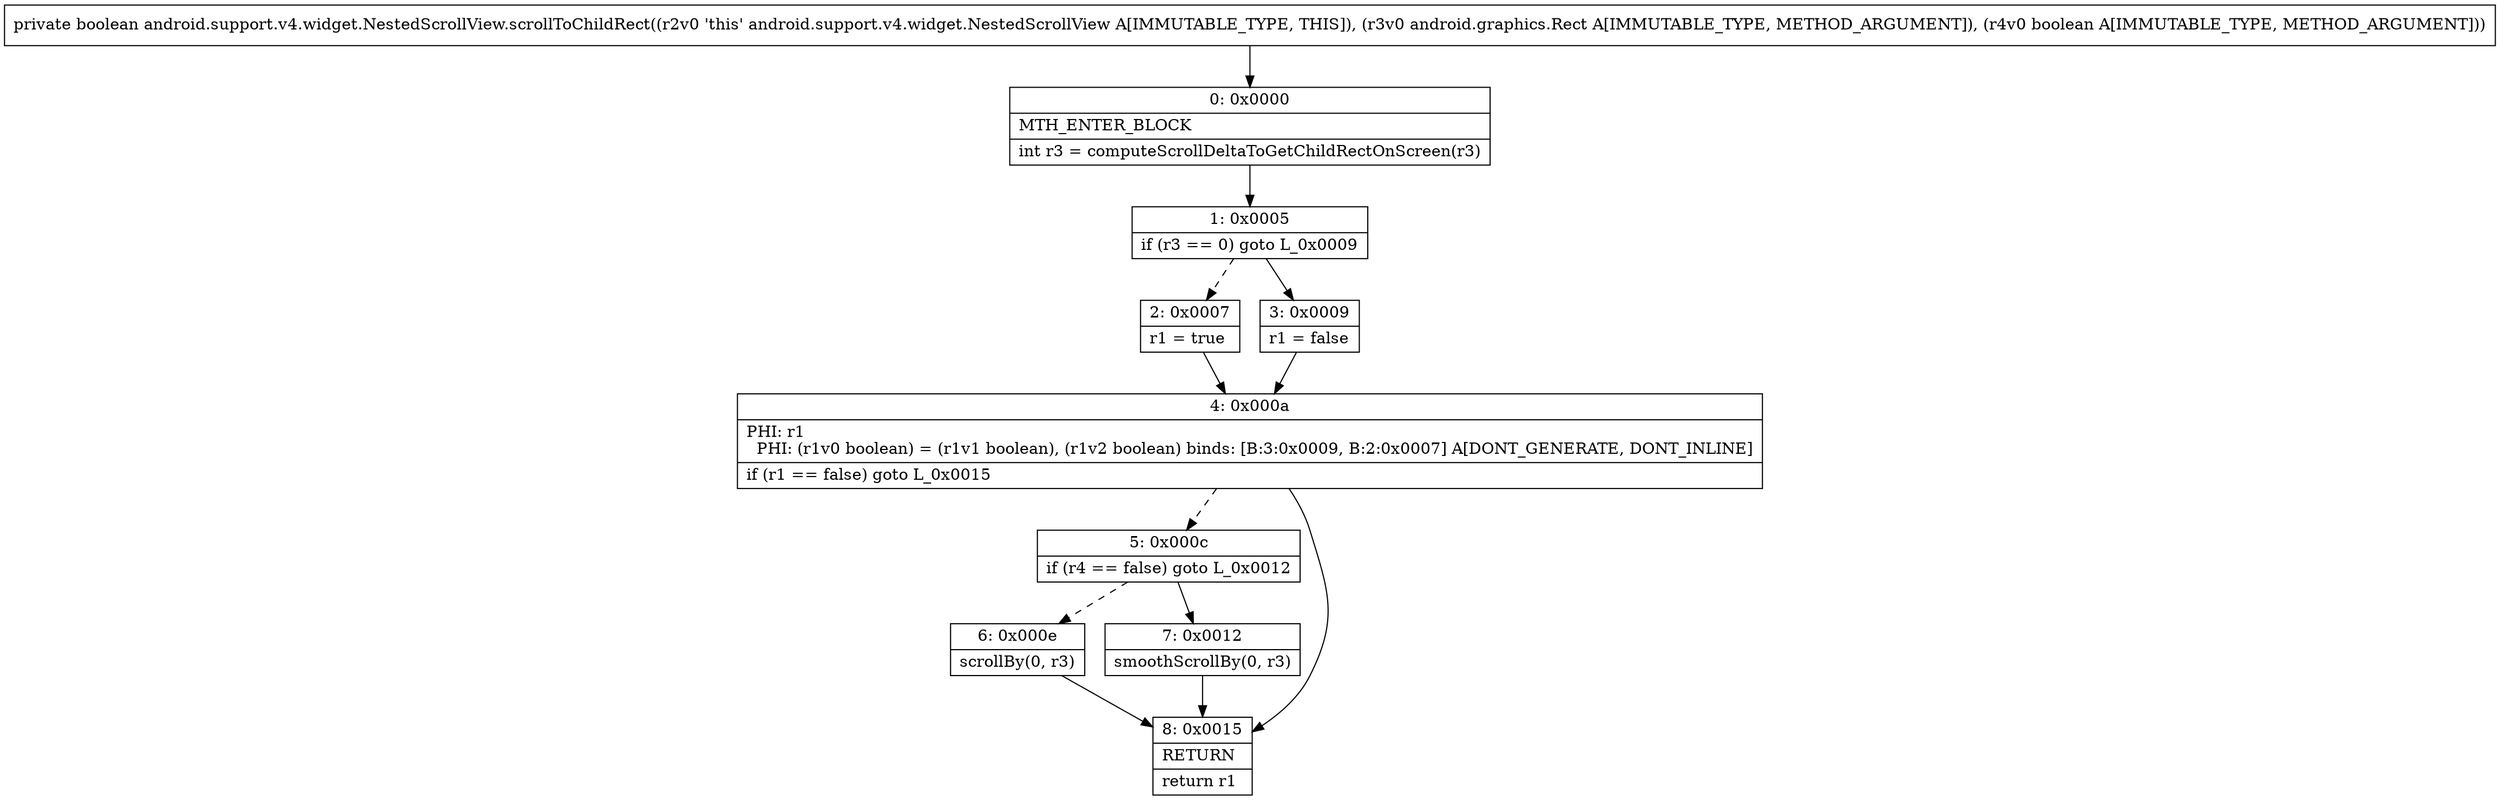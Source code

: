 digraph "CFG forandroid.support.v4.widget.NestedScrollView.scrollToChildRect(Landroid\/graphics\/Rect;Z)Z" {
Node_0 [shape=record,label="{0\:\ 0x0000|MTH_ENTER_BLOCK\l|int r3 = computeScrollDeltaToGetChildRectOnScreen(r3)\l}"];
Node_1 [shape=record,label="{1\:\ 0x0005|if (r3 == 0) goto L_0x0009\l}"];
Node_2 [shape=record,label="{2\:\ 0x0007|r1 = true\l}"];
Node_3 [shape=record,label="{3\:\ 0x0009|r1 = false\l}"];
Node_4 [shape=record,label="{4\:\ 0x000a|PHI: r1 \l  PHI: (r1v0 boolean) = (r1v1 boolean), (r1v2 boolean) binds: [B:3:0x0009, B:2:0x0007] A[DONT_GENERATE, DONT_INLINE]\l|if (r1 == false) goto L_0x0015\l}"];
Node_5 [shape=record,label="{5\:\ 0x000c|if (r4 == false) goto L_0x0012\l}"];
Node_6 [shape=record,label="{6\:\ 0x000e|scrollBy(0, r3)\l}"];
Node_7 [shape=record,label="{7\:\ 0x0012|smoothScrollBy(0, r3)\l}"];
Node_8 [shape=record,label="{8\:\ 0x0015|RETURN\l|return r1\l}"];
MethodNode[shape=record,label="{private boolean android.support.v4.widget.NestedScrollView.scrollToChildRect((r2v0 'this' android.support.v4.widget.NestedScrollView A[IMMUTABLE_TYPE, THIS]), (r3v0 android.graphics.Rect A[IMMUTABLE_TYPE, METHOD_ARGUMENT]), (r4v0 boolean A[IMMUTABLE_TYPE, METHOD_ARGUMENT])) }"];
MethodNode -> Node_0;
Node_0 -> Node_1;
Node_1 -> Node_2[style=dashed];
Node_1 -> Node_3;
Node_2 -> Node_4;
Node_3 -> Node_4;
Node_4 -> Node_5[style=dashed];
Node_4 -> Node_8;
Node_5 -> Node_6[style=dashed];
Node_5 -> Node_7;
Node_6 -> Node_8;
Node_7 -> Node_8;
}

